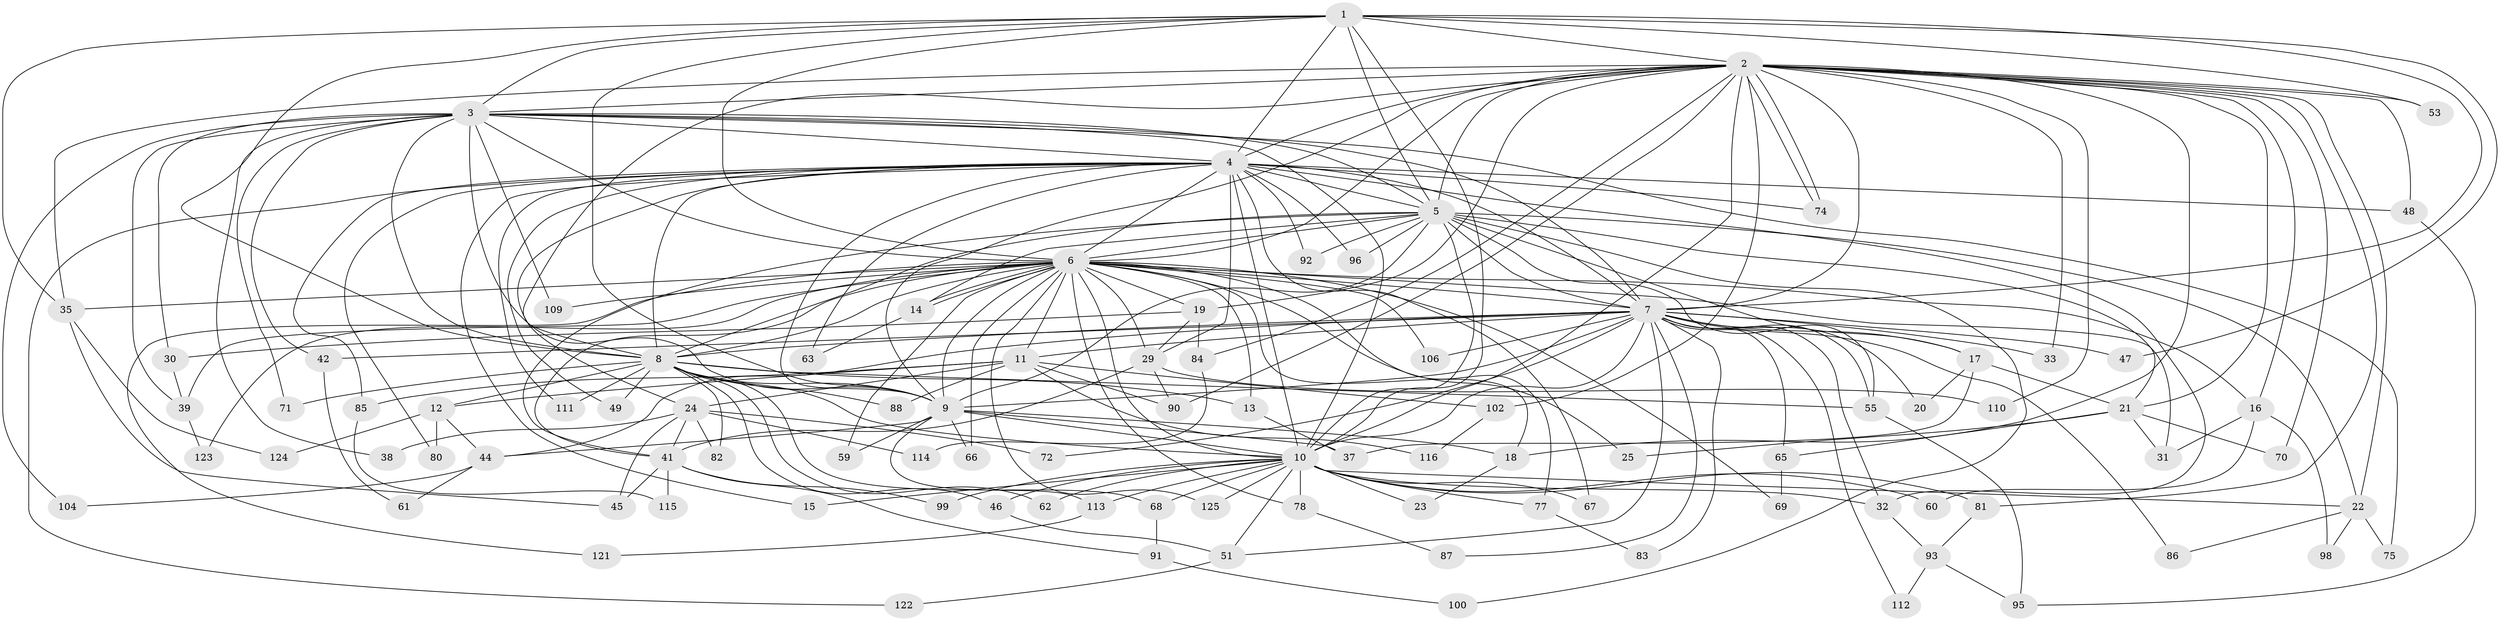 // original degree distribution, {13: 0.007936507936507936, 28: 0.007936507936507936, 17: 0.007936507936507936, 25: 0.007936507936507936, 18: 0.007936507936507936, 35: 0.007936507936507936, 29: 0.007936507936507936, 21: 0.007936507936507936, 15: 0.007936507936507936, 27: 0.007936507936507936, 9: 0.007936507936507936, 4: 0.0873015873015873, 3: 0.25396825396825395, 2: 0.5079365079365079, 6: 0.015873015873015872, 7: 0.015873015873015872, 8: 0.007936507936507936, 5: 0.023809523809523808}
// Generated by graph-tools (version 1.1) at 2025/41/03/06/25 10:41:36]
// undirected, 96 vertices, 236 edges
graph export_dot {
graph [start="1"]
  node [color=gray90,style=filled];
  1 [super="+54"];
  2 [super="+28"];
  3;
  4 [super="+89"];
  5 [super="+107"];
  6 [super="+34"];
  7 [super="+40"];
  8 [super="+36"];
  9 [super="+26"];
  10 [super="+43"];
  11 [super="+27"];
  12 [super="+76"];
  13 [super="+105"];
  14 [super="+117"];
  15;
  16 [super="+52"];
  17 [super="+73"];
  18 [super="+56"];
  19 [super="+64"];
  20;
  21 [super="+97"];
  22 [super="+50"];
  23;
  24 [super="+101"];
  25;
  29;
  30;
  31;
  32 [super="+58"];
  33;
  35 [super="+79"];
  37;
  38;
  39 [super="+108"];
  41 [super="+57"];
  42;
  44;
  45 [super="+103"];
  46;
  47;
  48;
  49;
  51 [super="+119"];
  53;
  55;
  59;
  60;
  61;
  62;
  63;
  65;
  66;
  67;
  68 [super="+94"];
  69;
  70;
  71;
  72;
  74 [super="+120"];
  75;
  77;
  78;
  80;
  81;
  82;
  83;
  84;
  85;
  86;
  87;
  88;
  90 [super="+118"];
  91;
  92;
  93;
  95 [super="+126"];
  96;
  98;
  99;
  100;
  102;
  104;
  106;
  109;
  110;
  111;
  112;
  113;
  114;
  115;
  116;
  121;
  122;
  123;
  124;
  125;
  1 -- 2 [weight=2];
  1 -- 3;
  1 -- 4;
  1 -- 5;
  1 -- 6;
  1 -- 7;
  1 -- 8;
  1 -- 9;
  1 -- 10;
  1 -- 35;
  1 -- 47;
  1 -- 53;
  2 -- 3;
  2 -- 4 [weight=2];
  2 -- 5;
  2 -- 6;
  2 -- 7;
  2 -- 8;
  2 -- 9;
  2 -- 10;
  2 -- 16;
  2 -- 18;
  2 -- 19;
  2 -- 21;
  2 -- 33;
  2 -- 48;
  2 -- 53;
  2 -- 70;
  2 -- 74;
  2 -- 74;
  2 -- 81;
  2 -- 84;
  2 -- 90;
  2 -- 102;
  2 -- 110;
  2 -- 35;
  2 -- 22;
  3 -- 4;
  3 -- 5;
  3 -- 6;
  3 -- 7;
  3 -- 8;
  3 -- 9;
  3 -- 10;
  3 -- 30;
  3 -- 38;
  3 -- 39;
  3 -- 42;
  3 -- 71;
  3 -- 75;
  3 -- 104;
  3 -- 109;
  4 -- 5;
  4 -- 6;
  4 -- 7;
  4 -- 8;
  4 -- 9;
  4 -- 10 [weight=2];
  4 -- 15;
  4 -- 24;
  4 -- 29;
  4 -- 32;
  4 -- 48;
  4 -- 49;
  4 -- 63;
  4 -- 67;
  4 -- 80;
  4 -- 85;
  4 -- 92;
  4 -- 111;
  4 -- 122;
  4 -- 96;
  4 -- 74;
  5 -- 6;
  5 -- 7;
  5 -- 8;
  5 -- 9;
  5 -- 10;
  5 -- 17;
  5 -- 22;
  5 -- 92;
  5 -- 96;
  5 -- 100;
  5 -- 55;
  5 -- 41;
  5 -- 21;
  5 -- 14;
  6 -- 7 [weight=3];
  6 -- 8 [weight=2];
  6 -- 9;
  6 -- 10;
  6 -- 11 [weight=2];
  6 -- 13;
  6 -- 14;
  6 -- 14;
  6 -- 16;
  6 -- 19;
  6 -- 25;
  6 -- 29;
  6 -- 31;
  6 -- 35;
  6 -- 39;
  6 -- 41;
  6 -- 59;
  6 -- 66;
  6 -- 69;
  6 -- 77;
  6 -- 78;
  6 -- 106;
  6 -- 109;
  6 -- 123;
  6 -- 125;
  6 -- 121;
  6 -- 18;
  7 -- 8;
  7 -- 9;
  7 -- 10;
  7 -- 11;
  7 -- 17 [weight=2];
  7 -- 20;
  7 -- 32;
  7 -- 33;
  7 -- 42;
  7 -- 44;
  7 -- 47;
  7 -- 51;
  7 -- 55;
  7 -- 65;
  7 -- 72;
  7 -- 83;
  7 -- 86;
  7 -- 87;
  7 -- 106;
  7 -- 112;
  8 -- 9 [weight=2];
  8 -- 10;
  8 -- 12;
  8 -- 13;
  8 -- 46;
  8 -- 49;
  8 -- 55;
  8 -- 62;
  8 -- 68;
  8 -- 71;
  8 -- 88;
  8 -- 111;
  8 -- 82;
  9 -- 10 [weight=2];
  9 -- 18;
  9 -- 37;
  9 -- 44;
  9 -- 59;
  9 -- 113;
  9 -- 66;
  10 -- 15;
  10 -- 22;
  10 -- 23;
  10 -- 46;
  10 -- 60;
  10 -- 62;
  10 -- 67;
  10 -- 68;
  10 -- 77;
  10 -- 78;
  10 -- 81;
  10 -- 99;
  10 -- 113;
  10 -- 125;
  10 -- 32;
  10 -- 51;
  11 -- 12;
  11 -- 24;
  11 -- 88;
  11 -- 90;
  11 -- 102;
  11 -- 116;
  11 -- 85;
  12 -- 124;
  12 -- 80;
  12 -- 44;
  13 -- 37;
  14 -- 63;
  16 -- 98;
  16 -- 60;
  16 -- 31;
  17 -- 20;
  17 -- 21;
  17 -- 37;
  18 -- 23;
  19 -- 30;
  19 -- 84;
  19 -- 29;
  21 -- 25;
  21 -- 31;
  21 -- 65;
  21 -- 70;
  22 -- 98;
  22 -- 86;
  22 -- 75;
  24 -- 38;
  24 -- 45;
  24 -- 72;
  24 -- 82;
  24 -- 114;
  24 -- 41;
  29 -- 41;
  29 -- 110;
  29 -- 90;
  30 -- 39;
  32 -- 93;
  35 -- 124;
  35 -- 45;
  39 -- 123;
  41 -- 45;
  41 -- 91;
  41 -- 99;
  41 -- 115;
  42 -- 61;
  44 -- 61;
  44 -- 104;
  46 -- 51;
  48 -- 95;
  51 -- 122;
  55 -- 95;
  65 -- 69;
  68 -- 91;
  77 -- 83;
  78 -- 87;
  81 -- 93;
  84 -- 114;
  85 -- 115;
  91 -- 100;
  93 -- 95;
  93 -- 112;
  102 -- 116;
  113 -- 121;
}
